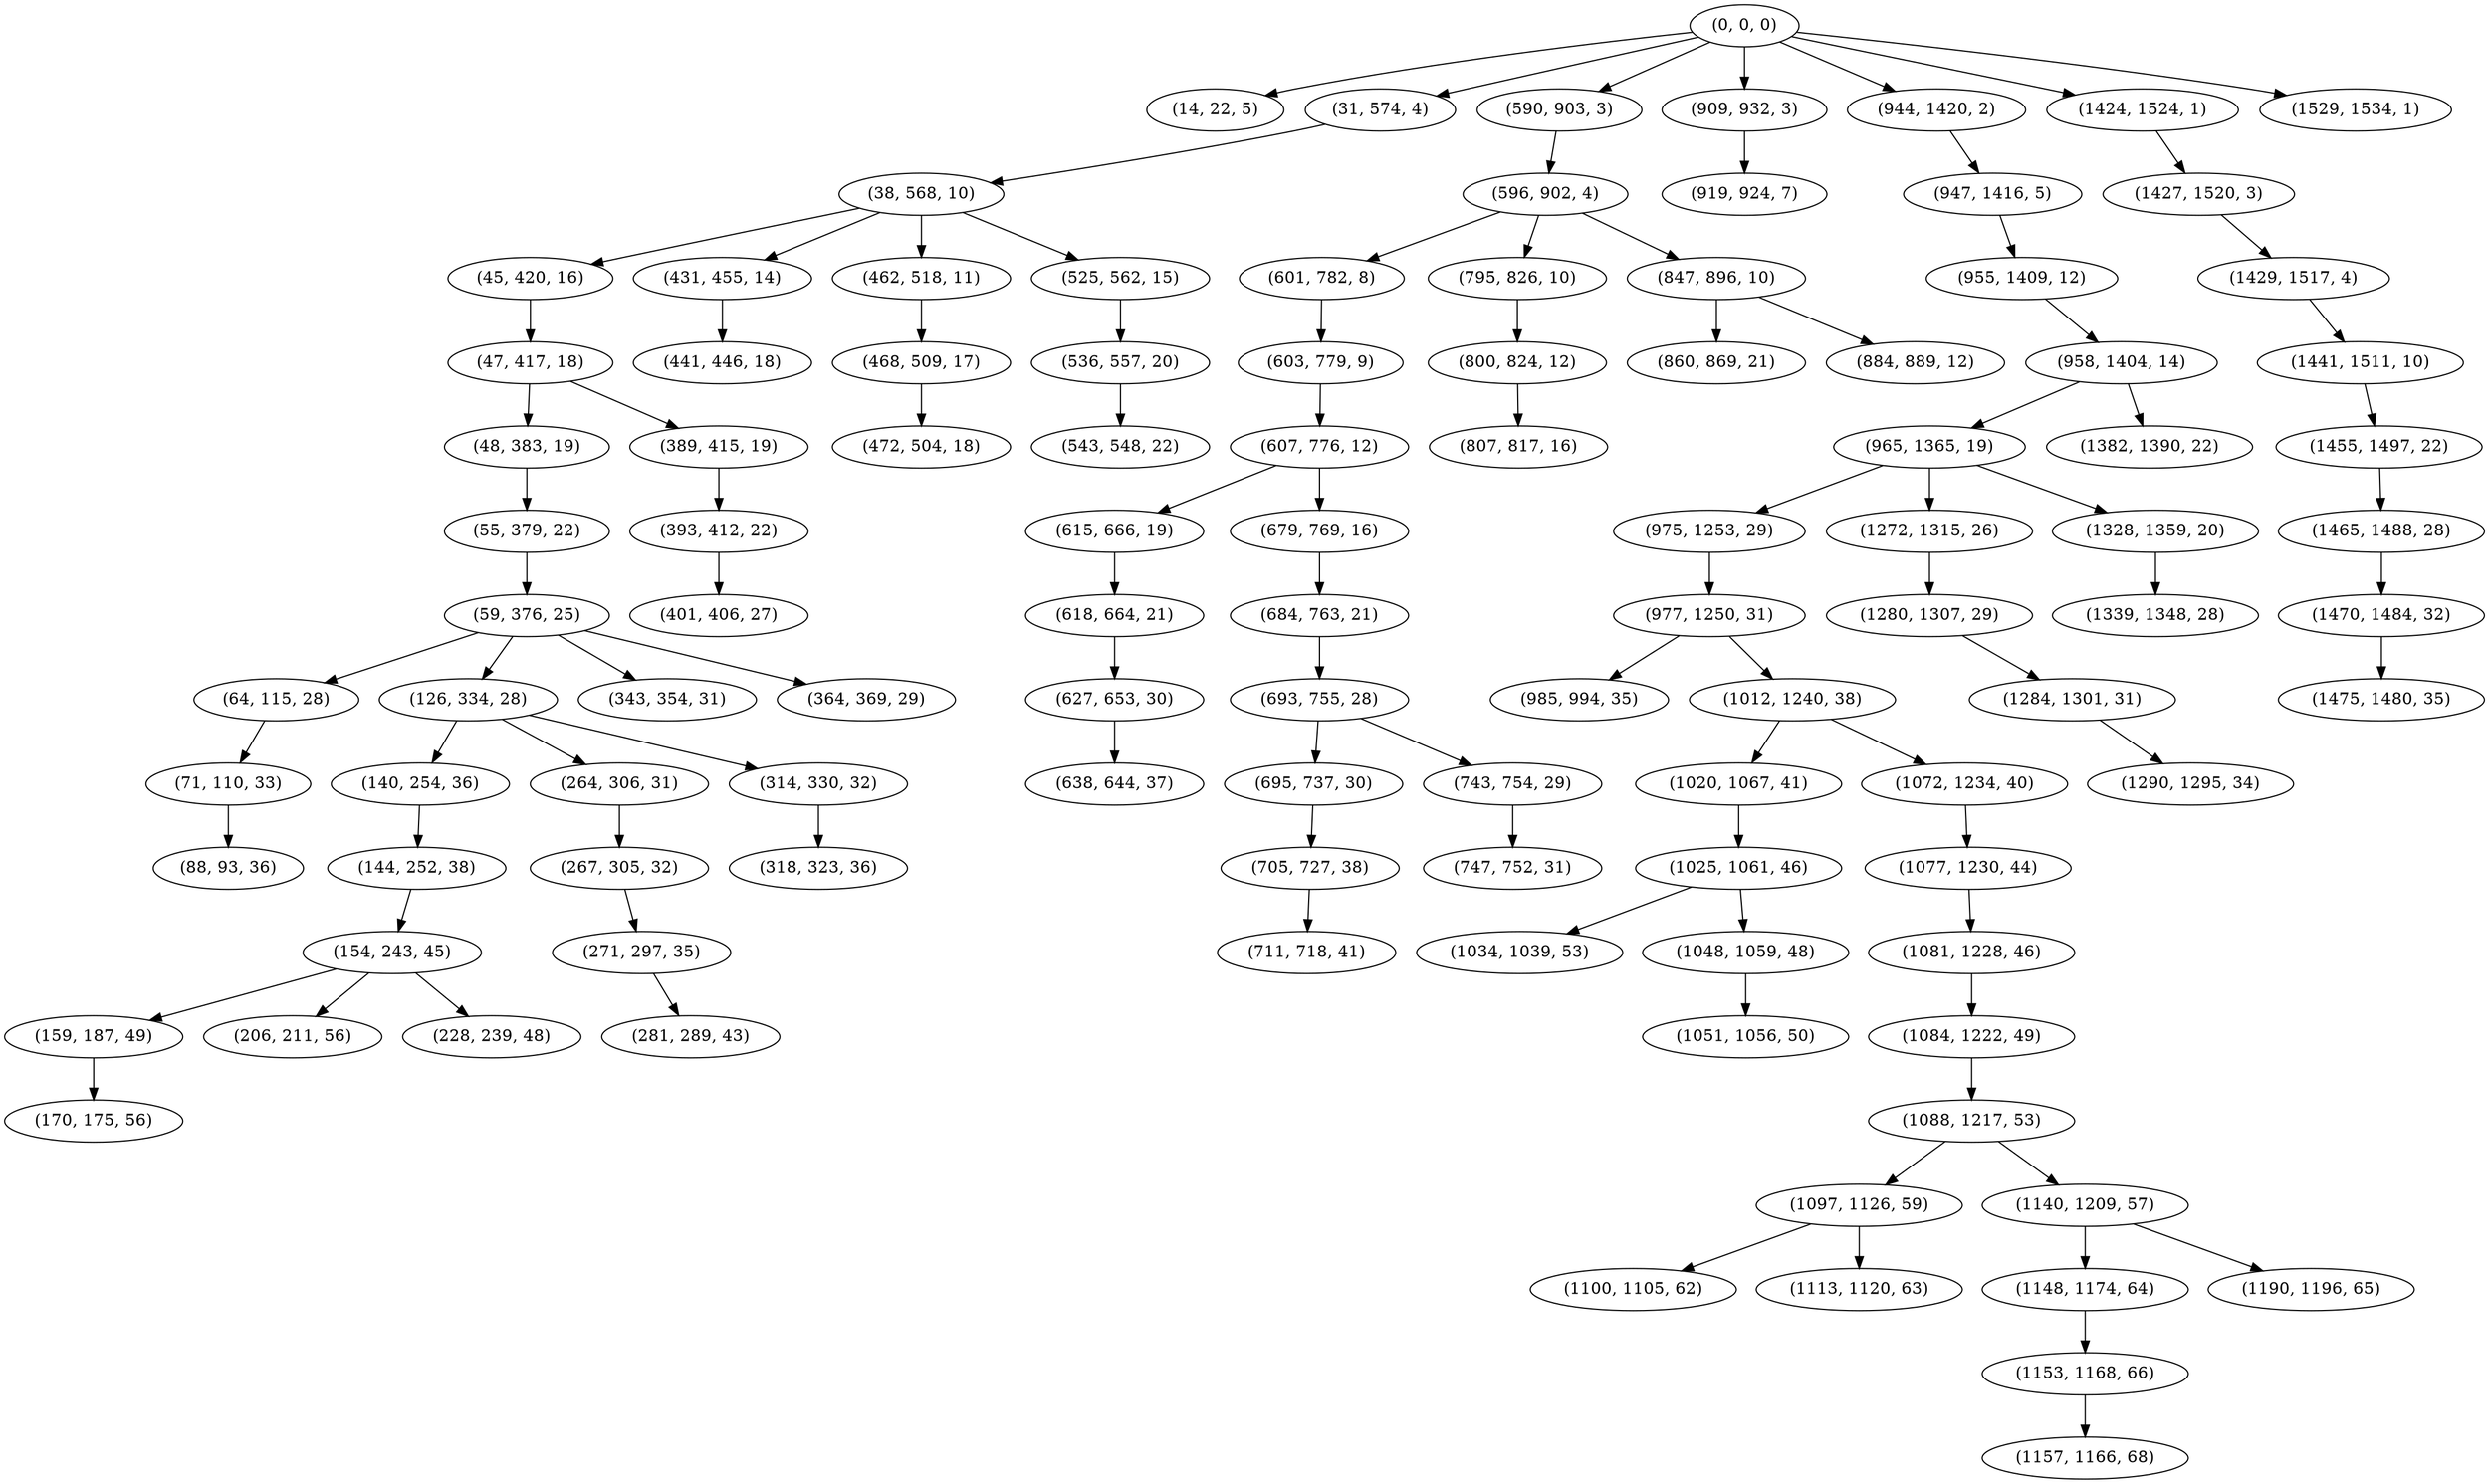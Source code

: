 digraph tree {
    "(0, 0, 0)";
    "(14, 22, 5)";
    "(31, 574, 4)";
    "(38, 568, 10)";
    "(45, 420, 16)";
    "(47, 417, 18)";
    "(48, 383, 19)";
    "(55, 379, 22)";
    "(59, 376, 25)";
    "(64, 115, 28)";
    "(71, 110, 33)";
    "(88, 93, 36)";
    "(126, 334, 28)";
    "(140, 254, 36)";
    "(144, 252, 38)";
    "(154, 243, 45)";
    "(159, 187, 49)";
    "(170, 175, 56)";
    "(206, 211, 56)";
    "(228, 239, 48)";
    "(264, 306, 31)";
    "(267, 305, 32)";
    "(271, 297, 35)";
    "(281, 289, 43)";
    "(314, 330, 32)";
    "(318, 323, 36)";
    "(343, 354, 31)";
    "(364, 369, 29)";
    "(389, 415, 19)";
    "(393, 412, 22)";
    "(401, 406, 27)";
    "(431, 455, 14)";
    "(441, 446, 18)";
    "(462, 518, 11)";
    "(468, 509, 17)";
    "(472, 504, 18)";
    "(525, 562, 15)";
    "(536, 557, 20)";
    "(543, 548, 22)";
    "(590, 903, 3)";
    "(596, 902, 4)";
    "(601, 782, 8)";
    "(603, 779, 9)";
    "(607, 776, 12)";
    "(615, 666, 19)";
    "(618, 664, 21)";
    "(627, 653, 30)";
    "(638, 644, 37)";
    "(679, 769, 16)";
    "(684, 763, 21)";
    "(693, 755, 28)";
    "(695, 737, 30)";
    "(705, 727, 38)";
    "(711, 718, 41)";
    "(743, 754, 29)";
    "(747, 752, 31)";
    "(795, 826, 10)";
    "(800, 824, 12)";
    "(807, 817, 16)";
    "(847, 896, 10)";
    "(860, 869, 21)";
    "(884, 889, 12)";
    "(909, 932, 3)";
    "(919, 924, 7)";
    "(944, 1420, 2)";
    "(947, 1416, 5)";
    "(955, 1409, 12)";
    "(958, 1404, 14)";
    "(965, 1365, 19)";
    "(975, 1253, 29)";
    "(977, 1250, 31)";
    "(985, 994, 35)";
    "(1012, 1240, 38)";
    "(1020, 1067, 41)";
    "(1025, 1061, 46)";
    "(1034, 1039, 53)";
    "(1048, 1059, 48)";
    "(1051, 1056, 50)";
    "(1072, 1234, 40)";
    "(1077, 1230, 44)";
    "(1081, 1228, 46)";
    "(1084, 1222, 49)";
    "(1088, 1217, 53)";
    "(1097, 1126, 59)";
    "(1100, 1105, 62)";
    "(1113, 1120, 63)";
    "(1140, 1209, 57)";
    "(1148, 1174, 64)";
    "(1153, 1168, 66)";
    "(1157, 1166, 68)";
    "(1190, 1196, 65)";
    "(1272, 1315, 26)";
    "(1280, 1307, 29)";
    "(1284, 1301, 31)";
    "(1290, 1295, 34)";
    "(1328, 1359, 20)";
    "(1339, 1348, 28)";
    "(1382, 1390, 22)";
    "(1424, 1524, 1)";
    "(1427, 1520, 3)";
    "(1429, 1517, 4)";
    "(1441, 1511, 10)";
    "(1455, 1497, 22)";
    "(1465, 1488, 28)";
    "(1470, 1484, 32)";
    "(1475, 1480, 35)";
    "(1529, 1534, 1)";
    "(0, 0, 0)" -> "(14, 22, 5)";
    "(0, 0, 0)" -> "(31, 574, 4)";
    "(0, 0, 0)" -> "(590, 903, 3)";
    "(0, 0, 0)" -> "(909, 932, 3)";
    "(0, 0, 0)" -> "(944, 1420, 2)";
    "(0, 0, 0)" -> "(1424, 1524, 1)";
    "(0, 0, 0)" -> "(1529, 1534, 1)";
    "(31, 574, 4)" -> "(38, 568, 10)";
    "(38, 568, 10)" -> "(45, 420, 16)";
    "(38, 568, 10)" -> "(431, 455, 14)";
    "(38, 568, 10)" -> "(462, 518, 11)";
    "(38, 568, 10)" -> "(525, 562, 15)";
    "(45, 420, 16)" -> "(47, 417, 18)";
    "(47, 417, 18)" -> "(48, 383, 19)";
    "(47, 417, 18)" -> "(389, 415, 19)";
    "(48, 383, 19)" -> "(55, 379, 22)";
    "(55, 379, 22)" -> "(59, 376, 25)";
    "(59, 376, 25)" -> "(64, 115, 28)";
    "(59, 376, 25)" -> "(126, 334, 28)";
    "(59, 376, 25)" -> "(343, 354, 31)";
    "(59, 376, 25)" -> "(364, 369, 29)";
    "(64, 115, 28)" -> "(71, 110, 33)";
    "(71, 110, 33)" -> "(88, 93, 36)";
    "(126, 334, 28)" -> "(140, 254, 36)";
    "(126, 334, 28)" -> "(264, 306, 31)";
    "(126, 334, 28)" -> "(314, 330, 32)";
    "(140, 254, 36)" -> "(144, 252, 38)";
    "(144, 252, 38)" -> "(154, 243, 45)";
    "(154, 243, 45)" -> "(159, 187, 49)";
    "(154, 243, 45)" -> "(206, 211, 56)";
    "(154, 243, 45)" -> "(228, 239, 48)";
    "(159, 187, 49)" -> "(170, 175, 56)";
    "(264, 306, 31)" -> "(267, 305, 32)";
    "(267, 305, 32)" -> "(271, 297, 35)";
    "(271, 297, 35)" -> "(281, 289, 43)";
    "(314, 330, 32)" -> "(318, 323, 36)";
    "(389, 415, 19)" -> "(393, 412, 22)";
    "(393, 412, 22)" -> "(401, 406, 27)";
    "(431, 455, 14)" -> "(441, 446, 18)";
    "(462, 518, 11)" -> "(468, 509, 17)";
    "(468, 509, 17)" -> "(472, 504, 18)";
    "(525, 562, 15)" -> "(536, 557, 20)";
    "(536, 557, 20)" -> "(543, 548, 22)";
    "(590, 903, 3)" -> "(596, 902, 4)";
    "(596, 902, 4)" -> "(601, 782, 8)";
    "(596, 902, 4)" -> "(795, 826, 10)";
    "(596, 902, 4)" -> "(847, 896, 10)";
    "(601, 782, 8)" -> "(603, 779, 9)";
    "(603, 779, 9)" -> "(607, 776, 12)";
    "(607, 776, 12)" -> "(615, 666, 19)";
    "(607, 776, 12)" -> "(679, 769, 16)";
    "(615, 666, 19)" -> "(618, 664, 21)";
    "(618, 664, 21)" -> "(627, 653, 30)";
    "(627, 653, 30)" -> "(638, 644, 37)";
    "(679, 769, 16)" -> "(684, 763, 21)";
    "(684, 763, 21)" -> "(693, 755, 28)";
    "(693, 755, 28)" -> "(695, 737, 30)";
    "(693, 755, 28)" -> "(743, 754, 29)";
    "(695, 737, 30)" -> "(705, 727, 38)";
    "(705, 727, 38)" -> "(711, 718, 41)";
    "(743, 754, 29)" -> "(747, 752, 31)";
    "(795, 826, 10)" -> "(800, 824, 12)";
    "(800, 824, 12)" -> "(807, 817, 16)";
    "(847, 896, 10)" -> "(860, 869, 21)";
    "(847, 896, 10)" -> "(884, 889, 12)";
    "(909, 932, 3)" -> "(919, 924, 7)";
    "(944, 1420, 2)" -> "(947, 1416, 5)";
    "(947, 1416, 5)" -> "(955, 1409, 12)";
    "(955, 1409, 12)" -> "(958, 1404, 14)";
    "(958, 1404, 14)" -> "(965, 1365, 19)";
    "(958, 1404, 14)" -> "(1382, 1390, 22)";
    "(965, 1365, 19)" -> "(975, 1253, 29)";
    "(965, 1365, 19)" -> "(1272, 1315, 26)";
    "(965, 1365, 19)" -> "(1328, 1359, 20)";
    "(975, 1253, 29)" -> "(977, 1250, 31)";
    "(977, 1250, 31)" -> "(985, 994, 35)";
    "(977, 1250, 31)" -> "(1012, 1240, 38)";
    "(1012, 1240, 38)" -> "(1020, 1067, 41)";
    "(1012, 1240, 38)" -> "(1072, 1234, 40)";
    "(1020, 1067, 41)" -> "(1025, 1061, 46)";
    "(1025, 1061, 46)" -> "(1034, 1039, 53)";
    "(1025, 1061, 46)" -> "(1048, 1059, 48)";
    "(1048, 1059, 48)" -> "(1051, 1056, 50)";
    "(1072, 1234, 40)" -> "(1077, 1230, 44)";
    "(1077, 1230, 44)" -> "(1081, 1228, 46)";
    "(1081, 1228, 46)" -> "(1084, 1222, 49)";
    "(1084, 1222, 49)" -> "(1088, 1217, 53)";
    "(1088, 1217, 53)" -> "(1097, 1126, 59)";
    "(1088, 1217, 53)" -> "(1140, 1209, 57)";
    "(1097, 1126, 59)" -> "(1100, 1105, 62)";
    "(1097, 1126, 59)" -> "(1113, 1120, 63)";
    "(1140, 1209, 57)" -> "(1148, 1174, 64)";
    "(1140, 1209, 57)" -> "(1190, 1196, 65)";
    "(1148, 1174, 64)" -> "(1153, 1168, 66)";
    "(1153, 1168, 66)" -> "(1157, 1166, 68)";
    "(1272, 1315, 26)" -> "(1280, 1307, 29)";
    "(1280, 1307, 29)" -> "(1284, 1301, 31)";
    "(1284, 1301, 31)" -> "(1290, 1295, 34)";
    "(1328, 1359, 20)" -> "(1339, 1348, 28)";
    "(1424, 1524, 1)" -> "(1427, 1520, 3)";
    "(1427, 1520, 3)" -> "(1429, 1517, 4)";
    "(1429, 1517, 4)" -> "(1441, 1511, 10)";
    "(1441, 1511, 10)" -> "(1455, 1497, 22)";
    "(1455, 1497, 22)" -> "(1465, 1488, 28)";
    "(1465, 1488, 28)" -> "(1470, 1484, 32)";
    "(1470, 1484, 32)" -> "(1475, 1480, 35)";
}
